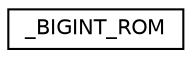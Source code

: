 digraph "Graphical Class Hierarchy"
{
  edge [fontname="Helvetica",fontsize="10",labelfontname="Helvetica",labelfontsize="10"];
  node [fontname="Helvetica",fontsize="10",shape=record];
  rankdir="LR";
  Node1 [label="_BIGINT_ROM",height=0.2,width=0.4,color="black", fillcolor="white", style="filled",URL="$struct___b_i_g_i_n_t___r_o_m.html"];
}

